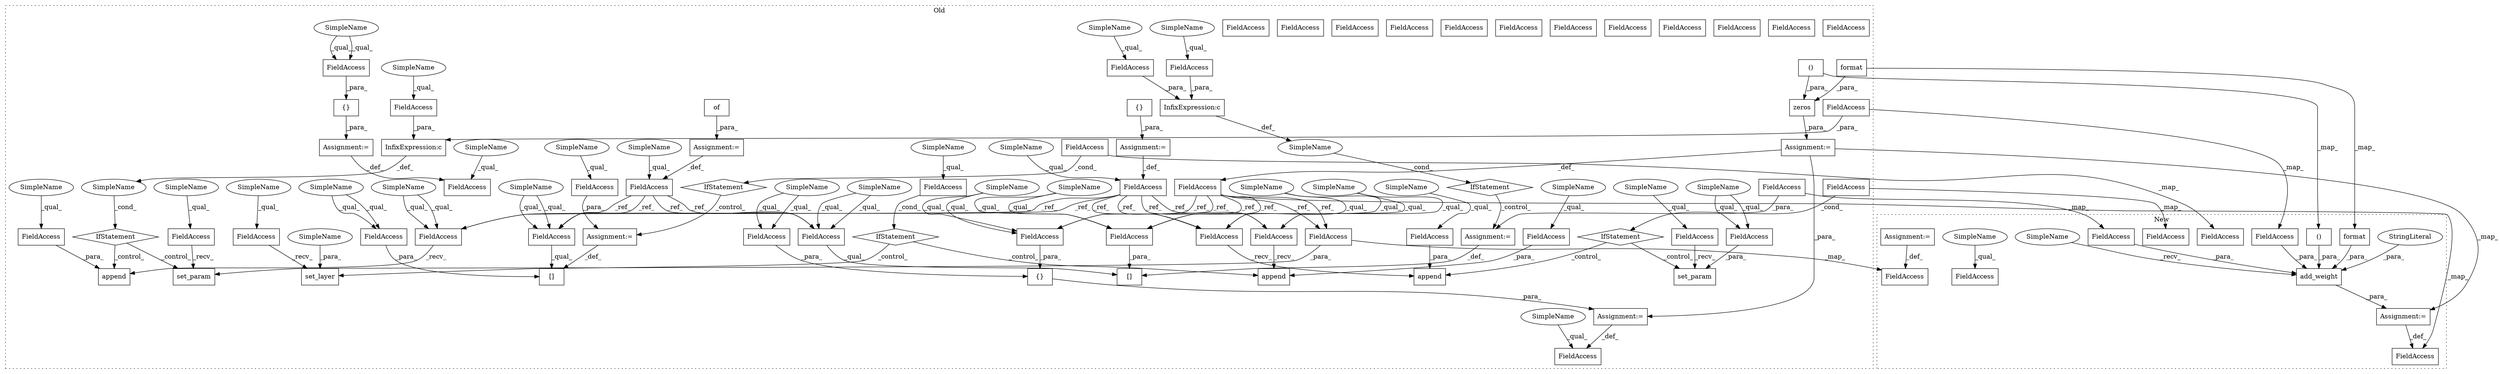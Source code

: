 digraph G {
subgraph cluster0 {
1 [label="[]" a="2" s="9033,9056" l="17,1" shape="box"];
4 [label="()" a="106" s="8175" l="55" shape="box"];
6 [label="{}" a="4" s="8305,8319" l="1,1" shape="box"];
7 [label="[]" a="2" s="8935,8958" l="17,1" shape="box"];
8 [label="FieldAccess" a="22" s="8265" l="22" shape="box"];
9 [label="FieldAccess" a="22" s="8952" l="6" shape="box"];
11 [label="FieldAccess" a="22" s="8313" l="6" shape="box"];
12 [label="FieldAccess" a="22" s="8402" l="17" shape="box"];
13 [label="{}" a="4" s="8437" l="2" shape="box"];
14 [label="FieldAccess" a="22" s="8935" l="16" shape="box"];
15 [label="FieldAccess" a="22" s="9033" l="16" shape="box"];
16 [label="FieldAccess" a="22" s="8306" l="6" shape="box"];
17 [label="FieldAccess" a="22" s="8873" l="16" shape="box"];
18 [label="FieldAccess" a="22" s="8666" l="17" shape="box"];
19 [label="FieldAccess" a="22" s="8383" l="6" shape="box"];
20 [label="FieldAccess" a="22" s="8761" l="25" shape="box"];
21 [label="FieldAccess" a="22" s="8521" l="17" shape="box"];
22 [label="FieldAccess" a="22" s="8581" l="9" shape="box"];
24 [label="format" a="32" s="8239,8255" l="7,1" shape="box"];
25 [label="FieldAccess" a="22" s="8993" l="9" shape="box"];
26 [label="FieldAccess" a="22" s="8810" l="17" shape="box"];
27 [label="FieldAccess" a="22" s="8726" l="25" shape="box"];
28 [label="FieldAccess" a="22" s="8546" l="18" shape="box"];
29 [label="FieldAccess" a="22" s="8622" l="18" shape="box"];
30 [label="FieldAccess" a="22" s="8835" l="25" shape="box"];
31 [label="FieldAccess" a="22" s="8342" l="22" shape="box"];
32 [label="FieldAccess" a="22" s="8960" l="17" shape="box"];
33 [label="FieldAccess" a="22" s="9006" l="17" shape="box"];
34 [label="of" a="32" s="8894" l="4" shape="box"];
35 [label="zeros" a="32" s="8162,8256" l="13,1" shape="box"];
36 [label="Assignment:=" a="7" s="8419" l="1" shape="box"];
37 [label="Assignment:=" a="7" s="8959" l="1" shape="box"];
38 [label="IfStatement" a="25" s="8904,8925" l="4,2" shape="diamond"];
39 [label="Assignment:=" a="7" s="8287" l="1" shape="box"];
40 [label="Assignment:=" a="7" s="8889" l="1" shape="box"];
41 [label="append" a="32" s="8539,8564" l="7,1" shape="box"];
42 [label="IfStatement" a="25" s="8445,8467" l="4,2" shape="diamond"];
43 [label="FieldAccess" a="22" s="8908" l="17" shape="box"];
45 [label="FieldAccess" a="22" s="9058" l="17" shape="box"];
48 [label="FieldAccess" a="22" s="8141" l="6" shape="box"];
49 [label="Assignment:=" a="7" s="8147" l="1" shape="box"];
51 [label="InfixExpression:c" a="27" s="9002" l="4" shape="box"];
52 [label="InfixExpression:c" a="27" s="8590" l="4" shape="box"];
53 [label="FieldAccess" a="22" s="8477" l="18" shape="box"];
54 [label="FieldAccess" a="22" s="9050" l="6" shape="box"];
55 [label="set_layer" a="32" s="8787,8801" l="10,1" shape="box"];
56 [label="IfStatement" a="25" s="8989,9023" l="4,2" shape="diamond"];
57 [label="append" a="32" s="8828,8860" l="7,1" shape="box"];
58 [label="IfStatement" a="25" s="8577,8612" l="4,2" shape="diamond"];
59 [label="FieldAccess" a="22" s="8651" l="6" shape="box"];
61 [label="IfStatement" a="25" s="8722,8751" l="4,2" shape="diamond"];
62 [label="Assignment:=" a="7" s="8364" l="1" shape="box"];
64 [label="FieldAccess" a="22" s="8449" l="18" shape="box"];
65 [label="FieldAccess" a="22" s="8506" l="6" shape="box"];
66 [label="{}" a="4" s="8382,8389" l="1,1" shape="box"];
67 [label="set_param" a="32" s="8496,8512" l="10,1" shape="box"];
69 [label="SimpleName" a="42" s="" l="" shape="ellipse"];
70 [label="append" a="32" s="8684,8709" l="7,1" shape="box"];
71 [label="FieldAccess" a="22" s="8691" l="18" shape="box"];
72 [label="SimpleName" a="42" s="" l="" shape="ellipse"];
73 [label="Assignment:=" a="7" s="9057" l="1" shape="box"];
74 [label="set_param" a="32" s="8641,8657" l="10,1" shape="box"];
76 [label="FieldAccess" a="22" s="8594" l="18" shape="box"];
77 [label="SimpleName" a="42" s="8935" l="4" shape="ellipse"];
78 [label="SimpleName" a="42" s="9033" l="4" shape="ellipse"];
79 [label="SimpleName" a="42" s="8835" l="4" shape="ellipse"];
80 [label="SimpleName" a="42" s="8810" l="4" shape="ellipse"];
81 [label="SimpleName" a="42" s="8506" l="4" shape="ellipse"];
82 [label="SimpleName" a="42" s="8726" l="4" shape="ellipse"];
83 [label="SimpleName" a="42" s="8383" l="4" shape="ellipse"];
84 [label="SimpleName" a="42" s="8306" l="4" shape="ellipse"];
85 [label="SimpleName" a="42" s="8761" l="4" shape="ellipse"];
86 [label="SimpleName" a="42" s="9006" l="4" shape="ellipse"];
87 [label="SimpleName" a="42" s="8666" l="4" shape="ellipse"];
88 [label="SimpleName" a="42" s="8521" l="4" shape="ellipse"];
89 [label="SimpleName" a="42" s="8342" l="4" shape="ellipse"];
90 [label="SimpleName" a="42" s="8477" l="4" shape="ellipse"];
91 [label="SimpleName" a="42" s="8622" l="4" shape="ellipse"];
92 [label="SimpleName" a="42" s="8313" l="4" shape="ellipse"];
93 [label="SimpleName" a="42" s="8402" l="4" shape="ellipse"];
94 [label="SimpleName" a="42" s="8797" l="4" shape="ellipse"];
95 [label="SimpleName" a="42" s="8691" l="4" shape="ellipse"];
96 [label="SimpleName" a="42" s="8873" l="4" shape="ellipse"];
97 [label="SimpleName" a="42" s="8546" l="4" shape="ellipse"];
98 [label="SimpleName" a="42" s="8581" l="4" shape="ellipse"];
99 [label="SimpleName" a="42" s="8952" l="4" shape="ellipse"];
100 [label="SimpleName" a="42" s="8993" l="4" shape="ellipse"];
101 [label="SimpleName" a="42" s="8265" l="4" shape="ellipse"];
102 [label="SimpleName" a="42" s="8960" l="4" shape="ellipse"];
103 [label="SimpleName" a="42" s="9050" l="4" shape="ellipse"];
104 [label="FieldAccess" a="22" s="9033" l="16" shape="box"];
105 [label="FieldAccess" a="22" s="8935" l="16" shape="box"];
106 [label="FieldAccess" a="22" s="8506" l="6" shape="box"];
107 [label="FieldAccess" a="22" s="8383" l="6" shape="box"];
108 [label="FieldAccess" a="22" s="8306" l="6" shape="box"];
109 [label="FieldAccess" a="22" s="8952" l="6" shape="box"];
112 [label="FieldAccess" a="22" s="8810" l="17" shape="box"];
113 [label="FieldAccess" a="22" s="8666" l="17" shape="box"];
114 [label="FieldAccess" a="22" s="8521" l="17" shape="box"];
115 [label="FieldAccess" a="22" s="8313" l="6" shape="box"];
116 [label="FieldAccess" a="22" s="9050" l="6" shape="box"];
117 [label="FieldAccess" a="22" s="8651" l="6" shape="box"];
label = "Old";
style="dotted";
}
subgraph cluster1 {
2 [label="add_weight" a="32" s="7540,7683" l="18,1" shape="box"];
3 [label="StringLiteral" a="45" s="7615" l="6" shape="ellipse"];
5 [label="()" a="106" s="7558" l="55" shape="box"];
10 [label="FieldAccess" a="22" s="7427" l="9" shape="box"];
23 [label="format" a="32" s="7629,7645" l="7,1" shape="box"];
44 [label="FieldAccess" a="22" s="7481" l="17" shape="box"];
46 [label="FieldAccess" a="22" s="7666" l="17" shape="box"];
47 [label="FieldAccess" a="22" s="7528" l="6" shape="box"];
50 [label="Assignment:=" a="7" s="7534" l="1" shape="box"];
60 [label="FieldAccess" a="22" s="7706" l="6" shape="box"];
63 [label="FieldAccess" a="22" s="7462" l="18" shape="box"];
68 [label="Assignment:=" a="7" s="7712" l="1" shape="box"];
75 [label="FieldAccess" a="22" s="7647" l="18" shape="box"];
110 [label="SimpleName" a="42" s="7427" l="4" shape="ellipse"];
111 [label="SimpleName" a="42" s="7535" l="4" shape="ellipse"];
label = "New";
style="dotted";
}
2 -> 50 [label="_para_"];
3 -> 2 [label="_para_"];
4 -> 5 [label="_map_"];
4 -> 35 [label="_para_"];
5 -> 2 [label="_para_"];
6 -> 39 [label="_para_"];
12 -> 112 [label="_ref_"];
12 -> 113 [label="_ref_"];
12 -> 114 [label="_ref_"];
12 -> 114 [label="_ref_"];
12 -> 113 [label="_ref_"];
12 -> 112 [label="_ref_"];
13 -> 36 [label="_para_"];
17 -> 104 [label="_ref_"];
17 -> 104 [label="_ref_"];
17 -> 105 [label="_ref_"];
17 -> 105 [label="_ref_"];
20 -> 55 [label="_recv_"];
22 -> 52 [label="_para_"];
23 -> 2 [label="_para_"];
24 -> 23 [label="_map_"];
24 -> 35 [label="_para_"];
25 -> 51 [label="_para_"];
27 -> 61 [label="_cond_"];
28 -> 41 [label="_para_"];
29 -> 74 [label="_recv_"];
30 -> 57 [label="_para_"];
32 -> 37 [label="_para_"];
33 -> 51 [label="_para_"];
34 -> 40 [label="_para_"];
35 -> 49 [label="_para_"];
36 -> 12 [label="_def_"];
37 -> 7 [label="_def_"];
38 -> 37 [label="_control_"];
39 -> 8 [label="_def_"];
40 -> 17 [label="_def_"];
42 -> 41 [label="_control_"];
42 -> 67 [label="_control_"];
43 -> 44 [label="_map_"];
43 -> 38 [label="_cond_"];
45 -> 73 [label="_para_"];
45 -> 46 [label="_map_"];
46 -> 2 [label="_para_"];
48 -> 115 [label="_ref_"];
48 -> 116 [label="_ref_"];
48 -> 47 [label="_map_"];
48 -> 116 [label="_ref_"];
48 -> 115 [label="_ref_"];
48 -> 117 [label="_ref_"];
48 -> 117 [label="_ref_"];
49 -> 39 [label="_para_"];
49 -> 50 [label="_map_"];
49 -> 48 [label="_def_"];
50 -> 47 [label="_def_"];
51 -> 72 [label="_def_"];
52 -> 69 [label="_def_"];
53 -> 67 [label="_recv_"];
56 -> 73 [label="_control_"];
58 -> 74 [label="_control_"];
58 -> 70 [label="_control_"];
61 -> 55 [label="_control_"];
61 -> 57 [label="_control_"];
62 -> 31 [label="_def_"];
64 -> 42 [label="_cond_"];
64 -> 63 [label="_map_"];
66 -> 62 [label="_para_"];
68 -> 60 [label="_def_"];
69 -> 58 [label="_cond_"];
71 -> 70 [label="_para_"];
72 -> 56 [label="_cond_"];
73 -> 1 [label="_def_"];
75 -> 2 [label="_para_"];
76 -> 75 [label="_map_"];
76 -> 52 [label="_para_"];
77 -> 105 [label="_qual_"];
77 -> 105 [label="_qual_"];
78 -> 104 [label="_qual_"];
78 -> 104 [label="_qual_"];
79 -> 30 [label="_qual_"];
80 -> 112 [label="_qual_"];
80 -> 112 [label="_qual_"];
81 -> 106 [label="_qual_"];
81 -> 106 [label="_qual_"];
82 -> 27 [label="_qual_"];
83 -> 107 [label="_qual_"];
83 -> 107 [label="_qual_"];
84 -> 108 [label="_qual_"];
84 -> 108 [label="_qual_"];
85 -> 20 [label="_qual_"];
86 -> 33 [label="_qual_"];
87 -> 113 [label="_qual_"];
87 -> 113 [label="_qual_"];
88 -> 114 [label="_qual_"];
88 -> 114 [label="_qual_"];
89 -> 31 [label="_qual_"];
90 -> 53 [label="_qual_"];
91 -> 29 [label="_qual_"];
92 -> 115 [label="_qual_"];
92 -> 115 [label="_qual_"];
93 -> 12 [label="_qual_"];
94 -> 55 [label="_para_"];
95 -> 71 [label="_qual_"];
96 -> 17 [label="_qual_"];
97 -> 28 [label="_qual_"];
98 -> 22 [label="_qual_"];
99 -> 109 [label="_qual_"];
99 -> 109 [label="_qual_"];
100 -> 25 [label="_qual_"];
101 -> 8 [label="_qual_"];
102 -> 32 [label="_qual_"];
103 -> 116 [label="_qual_"];
103 -> 116 [label="_qual_"];
104 -> 1 [label="_qual_"];
105 -> 7 [label="_qual_"];
106 -> 67 [label="_para_"];
107 -> 66 [label="_para_"];
108 -> 6 [label="_para_"];
109 -> 7 [label="_para_"];
110 -> 10 [label="_qual_"];
111 -> 2 [label="_recv_"];
112 -> 57 [label="_recv_"];
113 -> 70 [label="_recv_"];
114 -> 41 [label="_recv_"];
115 -> 6 [label="_para_"];
116 -> 1 [label="_para_"];
117 -> 74 [label="_para_"];
117 -> 60 [label="_map_"];
}